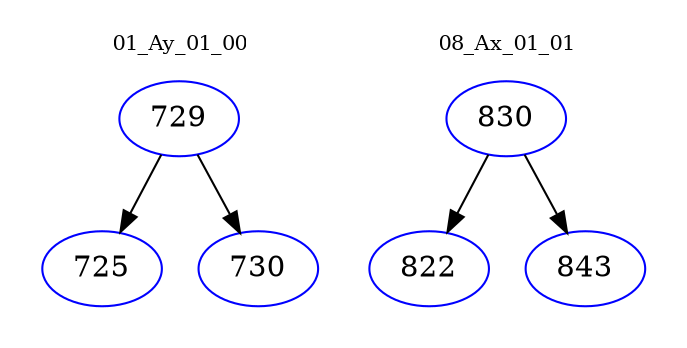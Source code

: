 digraph{
subgraph cluster_0 {
color = white
label = "01_Ay_01_00";
fontsize=10;
T0_729 [label="729", color="blue"]
T0_729 -> T0_725 [color="black"]
T0_725 [label="725", color="blue"]
T0_729 -> T0_730 [color="black"]
T0_730 [label="730", color="blue"]
}
subgraph cluster_1 {
color = white
label = "08_Ax_01_01";
fontsize=10;
T1_830 [label="830", color="blue"]
T1_830 -> T1_822 [color="black"]
T1_822 [label="822", color="blue"]
T1_830 -> T1_843 [color="black"]
T1_843 [label="843", color="blue"]
}
}
